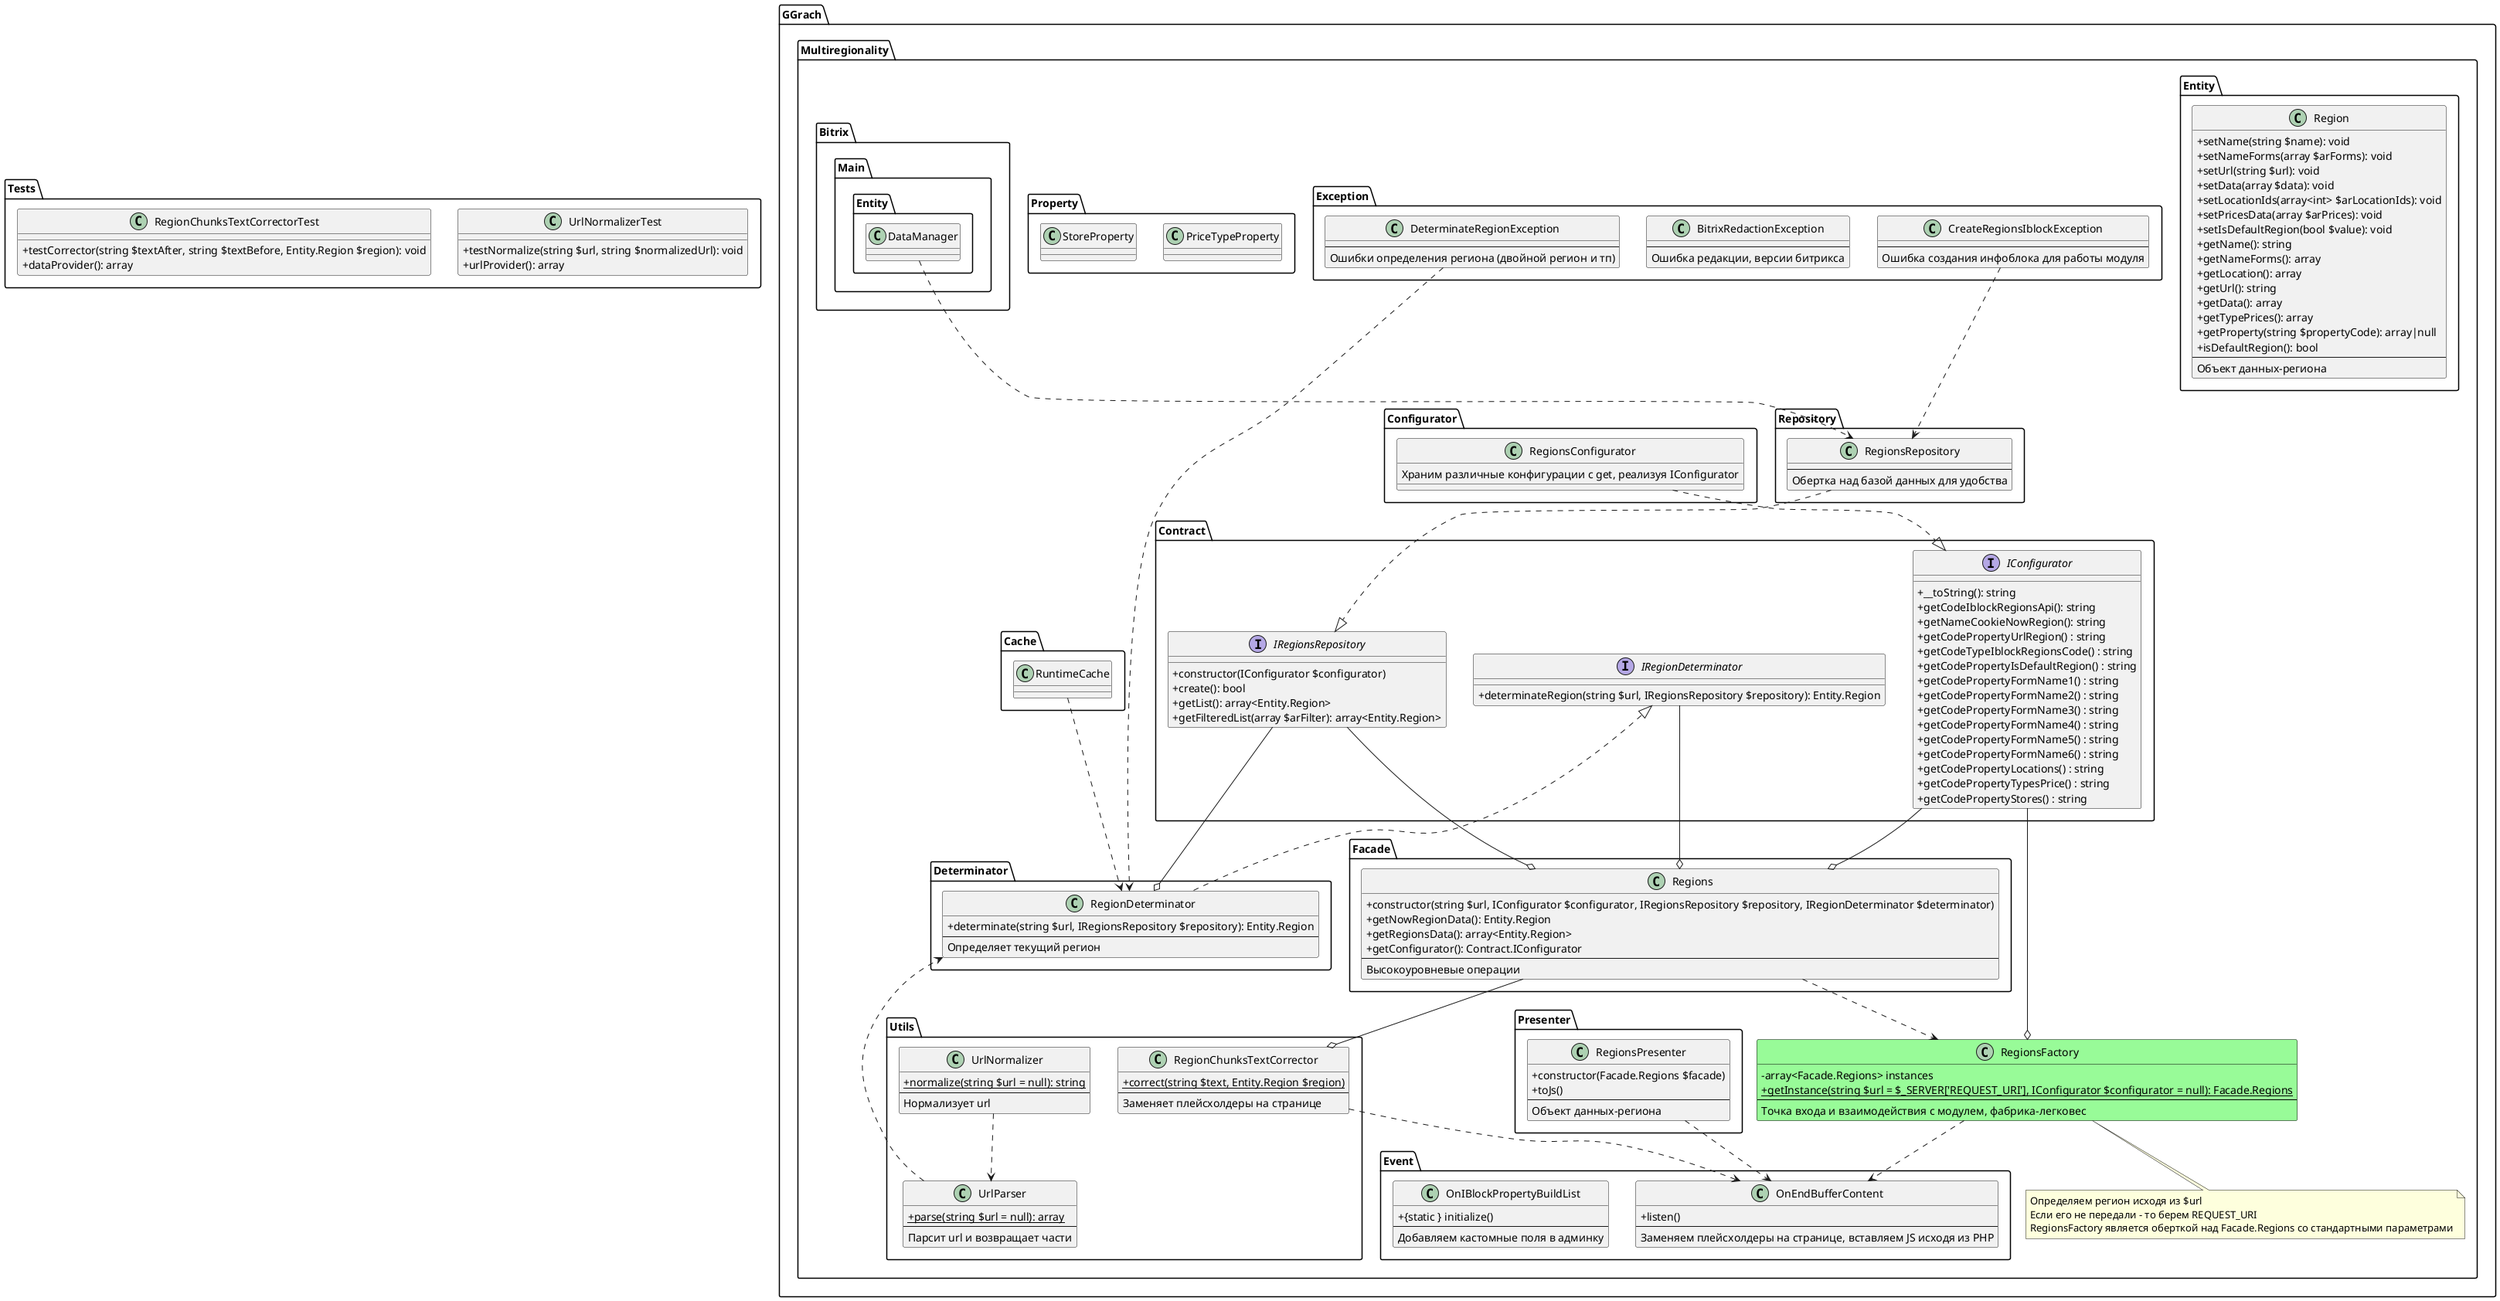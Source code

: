 @startuml

skinparam classAttributeIconSize 0

package Tests {
    class UrlNormalizerTest {
        + testNormalize(string $url, string $normalizedUrl): void
        + urlProvider(): array
    }

    class RegionChunksTextCorrectorTest {
        + testCorrector(string $textAfter, string $textBefore, Entity.Region $region): void
        + dataProvider(): array
    }
}

package GGrach.Multiregionality {

    class RegionsFactory #palegreen ##black {
        - array<Facade.Regions> instances
        + {static} getInstance(string $url = $_SERVER['REQUEST_URI'], IConfigurator $configurator = null): Facade.Regions
        ---
        Точка входа и взаимодействия с модулем, фабрика-легковес
    }

    note bottom of RegionsFactory
        Определяем регион исходя из $url
        Если его не передали - то берем REQUEST_URI
        RegionsFactory является оберткой над Facade.Regions со стандартными параметрами
    end note

    namespace Entity {
        class Region {
            + setName(string $name): void
            + setNameForms(array $arForms): void
            + setUrl(string $url): void
            + setData(array $data): void
            + setLocationIds(array<int> $arLocationIds): void
            + setPricesData(array $arPrices): void
            + setIsDefaultRegion(bool $value): void
            + getName(): string
            + getNameForms(): array
            + getLocation(): array
            + getUrl(): string
            + getData(): array
            + getTypePrices(): array
            + getProperty(string $propertyCode): array|null
            + isDefaultRegion(): bool
            ---
            Объект данных-региона
        }
    }

    namespace Presenter {
        class RegionsPresenter {
            + constructor(Facade.Regions $facade)
            + toJs()
            ---
            Объект данных-региона
        }
    }

    namespace Exception {
        class CreateRegionsIblockException {
            ---
            Ошибка создания инфоблока для работы модуля
        }

        class BitrixRedactionException {
            ---
            Ошибка редакции, версии битрикса
        }

        class DeterminateRegionException {
            ---
            Ошибки определения региона (двойной регион и тп)
        }
    }

    namespace Cache {
        class RuntimeCache {
        }
    }

    namespace Contract { 
        interface IRegionDeterminator {
            + determinateRegion(string $url, IRegionsRepository $repository): Entity.Region
        }
        interface IRegionsRepository {
            +constructor(IConfigurator $configurator)
            +create(): bool
            +getList(): array<Entity.Region>
            +getFilteredList(array $arFilter): array<Entity.Region>
        }
        interface IConfigurator {
            + __toString(): string
            + getCodeIblockRegionsApi(): string
            + getNameCookieNowRegion(): string
            + getCodePropertyUrlRegion() : string
            + getCodeTypeIblockRegionsCode() : string
            + getCodePropertyIsDefaultRegion() : string
            + getCodePropertyFormName1() : string
            + getCodePropertyFormName2() : string
            + getCodePropertyFormName3() : string
            + getCodePropertyFormName4() : string
            + getCodePropertyFormName5() : string
            + getCodePropertyFormName6() : string
            + getCodePropertyLocations() : string
            + getCodePropertyTypesPrice() : string
            + getCodePropertyStores() : string
        }
    }

    namespace Property {
        class PriceTypeProperty {
        }
        class StoreProperty {
        }
    }

    namespace Configurator {
        class RegionsConfigurator {
            Храним различные конфигурации с get, реализуя IConfigurator
        }
    }

    namespace Event {
        class OnEndBufferContent {
            +listen()
            ---
            Заменяем плейсхолдеры на странице, вставляем JS исходя из PHP
        }
        class OnIBlockPropertyBuildList {
            +{static } initialize()
            ---
            Добавляем кастомные поля в админку
        }
    }

    namespace Repository {
        class RegionsRepository {
            ---
            Обертка над базой данных для удобства
        }
    }

    namespace Utils {
        class UrlParser {
            + {static} parse(string $url = null): array
            ---
            Парсит url и возвращает части
        }

        class UrlNormalizer {
            + {static} normalize(string $url = null): string
            ---
            Нормализует url
        }

        class RegionChunksTextCorrector {
            + {static} correct(string $text, Entity.Region $region)
            ---
            Заменяет плейсхолдеры на странице
        }
    }

    namespace Determinator {
        class RegionDeterminator {
            + determinate(string $url, IRegionsRepository $repository): Entity.Region
            ---
            Определяет текущий регион
        }
    }

    namespace Facade {
        class Regions {
            + constructor(string $url, IConfigurator $configurator, IRegionsRepository $repository, IRegionDeterminator $determinator)
            + getNowRegionData(): Entity.Region
            + getRegionsData(): array<Entity.Region>
            + getConfigurator(): Contract.IConfigurator
            ---
            Высокоуровневые операции
        }
    }

    Exception.DeterminateRegionException ..>  Determinator.RegionDeterminator
    Exception.CreateRegionsIblockException ..>  Repository.RegionsRepository

    Utils.UrlNormalizer ..>  Utils.UrlParser
    Utils.UrlParser ..>  Determinator.RegionDeterminator
    Utils.RegionChunksTextCorrector ..>  Event.OnEndBufferContent

    Presenter.RegionsPresenter ..>  Event.OnEndBufferContent

    Configurator.RegionsConfigurator ..|>  Contract.IConfigurator

    Determinator.RegionDeterminator ..|>  Contract.IRegionDeterminator
    
    Cache.RuntimeCache ..>  Determinator.RegionDeterminator

    Facade.Regions --o Utils.RegionChunksTextCorrector
    Facade.Regions ..> RegionsFactory

    Contract.IConfigurator --o Facade.Regions
    Contract.IConfigurator --o  RegionsFactory

    Contract.IRegionsRepository --o Determinator.RegionDeterminator 
    Contract.IRegionsRepository --o  Facade.Regions

    Contract.IRegionDeterminator --o  Facade.Regions

    Bitrix.Main.Entity.DataManager ..> Repository.RegionsRepository

    Repository.RegionsRepository ..|>  Contract.IRegionsRepository

    RegionsFactory ..>  Event.OnEndBufferContent
}

@enduml

